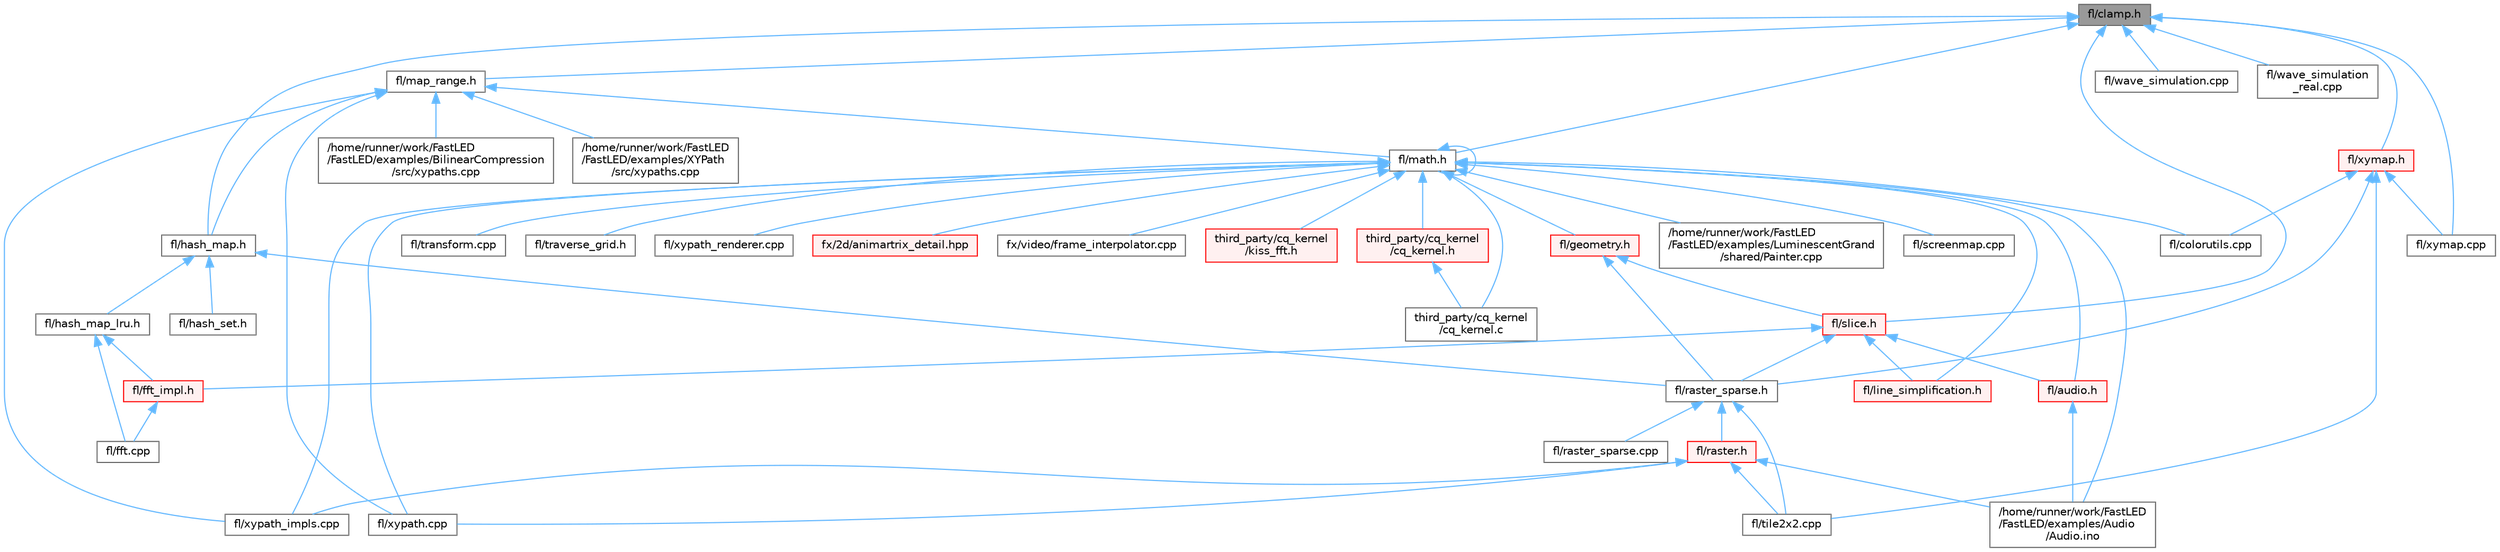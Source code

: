 digraph "fl/clamp.h"
{
 // INTERACTIVE_SVG=YES
 // LATEX_PDF_SIZE
  bgcolor="transparent";
  edge [fontname=Helvetica,fontsize=10,labelfontname=Helvetica,labelfontsize=10];
  node [fontname=Helvetica,fontsize=10,shape=box,height=0.2,width=0.4];
  Node1 [id="Node000001",label="fl/clamp.h",height=0.2,width=0.4,color="gray40", fillcolor="grey60", style="filled", fontcolor="black",tooltip=" "];
  Node1 -> Node2 [id="edge1_Node000001_Node000002",dir="back",color="steelblue1",style="solid",tooltip=" "];
  Node2 [id="Node000002",label="fl/hash_map.h",height=0.2,width=0.4,color="grey40", fillcolor="white", style="filled",URL="$d6/d13/hash__map_8h.html",tooltip=" "];
  Node2 -> Node3 [id="edge2_Node000002_Node000003",dir="back",color="steelblue1",style="solid",tooltip=" "];
  Node3 [id="Node000003",label="fl/hash_map_lru.h",height=0.2,width=0.4,color="grey40", fillcolor="white", style="filled",URL="$dd/d0c/hash__map__lru_8h.html",tooltip=" "];
  Node3 -> Node4 [id="edge3_Node000003_Node000004",dir="back",color="steelblue1",style="solid",tooltip=" "];
  Node4 [id="Node000004",label="fl/fft.cpp",height=0.2,width=0.4,color="grey40", fillcolor="white", style="filled",URL="$db/d03/fft_8cpp.html",tooltip=" "];
  Node3 -> Node5 [id="edge4_Node000003_Node000005",dir="back",color="steelblue1",style="solid",tooltip=" "];
  Node5 [id="Node000005",label="fl/fft_impl.h",height=0.2,width=0.4,color="red", fillcolor="#FFF0F0", style="filled",URL="$df/d73/fft__impl_8h.html",tooltip=" "];
  Node5 -> Node4 [id="edge5_Node000005_Node000004",dir="back",color="steelblue1",style="solid",tooltip=" "];
  Node2 -> Node7 [id="edge6_Node000002_Node000007",dir="back",color="steelblue1",style="solid",tooltip=" "];
  Node7 [id="Node000007",label="fl/hash_set.h",height=0.2,width=0.4,color="grey40", fillcolor="white", style="filled",URL="$dc/de3/hash__set_8h.html",tooltip=" "];
  Node2 -> Node8 [id="edge7_Node000002_Node000008",dir="back",color="steelblue1",style="solid",tooltip=" "];
  Node8 [id="Node000008",label="fl/raster_sparse.h",height=0.2,width=0.4,color="grey40", fillcolor="white", style="filled",URL="$d4/df9/raster__sparse_8h.html",tooltip=" "];
  Node8 -> Node9 [id="edge8_Node000008_Node000009",dir="back",color="steelblue1",style="solid",tooltip=" "];
  Node9 [id="Node000009",label="fl/raster.h",height=0.2,width=0.4,color="red", fillcolor="#FFF0F0", style="filled",URL="$d1/d1e/raster_8h.html",tooltip=" "];
  Node9 -> Node10 [id="edge9_Node000009_Node000010",dir="back",color="steelblue1",style="solid",tooltip=" "];
  Node10 [id="Node000010",label="/home/runner/work/FastLED\l/FastLED/examples/Audio\l/Audio.ino",height=0.2,width=0.4,color="grey40", fillcolor="white", style="filled",URL="$dc/d5d/_audio_8ino.html",tooltip=" "];
  Node9 -> Node20 [id="edge10_Node000009_Node000020",dir="back",color="steelblue1",style="solid",tooltip=" "];
  Node20 [id="Node000020",label="fl/tile2x2.cpp",height=0.2,width=0.4,color="grey40", fillcolor="white", style="filled",URL="$db/d15/tile2x2_8cpp.html",tooltip=" "];
  Node9 -> Node21 [id="edge11_Node000009_Node000021",dir="back",color="steelblue1",style="solid",tooltip=" "];
  Node21 [id="Node000021",label="fl/xypath.cpp",height=0.2,width=0.4,color="grey40", fillcolor="white", style="filled",URL="$d4/d78/xypath_8cpp.html",tooltip=" "];
  Node9 -> Node22 [id="edge12_Node000009_Node000022",dir="back",color="steelblue1",style="solid",tooltip=" "];
  Node22 [id="Node000022",label="fl/xypath_impls.cpp",height=0.2,width=0.4,color="grey40", fillcolor="white", style="filled",URL="$d4/db1/xypath__impls_8cpp.html",tooltip=" "];
  Node8 -> Node23 [id="edge13_Node000008_Node000023",dir="back",color="steelblue1",style="solid",tooltip=" "];
  Node23 [id="Node000023",label="fl/raster_sparse.cpp",height=0.2,width=0.4,color="grey40", fillcolor="white", style="filled",URL="$d7/d58/raster__sparse_8cpp.html",tooltip=" "];
  Node8 -> Node20 [id="edge14_Node000008_Node000020",dir="back",color="steelblue1",style="solid",tooltip=" "];
  Node1 -> Node24 [id="edge15_Node000001_Node000024",dir="back",color="steelblue1",style="solid",tooltip=" "];
  Node24 [id="Node000024",label="fl/map_range.h",height=0.2,width=0.4,color="grey40", fillcolor="white", style="filled",URL="$d1/d47/map__range_8h.html",tooltip=" "];
  Node24 -> Node25 [id="edge16_Node000024_Node000025",dir="back",color="steelblue1",style="solid",tooltip=" "];
  Node25 [id="Node000025",label="/home/runner/work/FastLED\l/FastLED/examples/BilinearCompression\l/src/xypaths.cpp",height=0.2,width=0.4,color="grey40", fillcolor="white", style="filled",URL="$d4/dda/_bilinear_compression_2src_2xypaths_8cpp.html",tooltip=" "];
  Node24 -> Node26 [id="edge17_Node000024_Node000026",dir="back",color="steelblue1",style="solid",tooltip=" "];
  Node26 [id="Node000026",label="/home/runner/work/FastLED\l/FastLED/examples/XYPath\l/src/xypaths.cpp",height=0.2,width=0.4,color="grey40", fillcolor="white", style="filled",URL="$d8/d55/_x_y_path_2src_2xypaths_8cpp.html",tooltip=" "];
  Node24 -> Node2 [id="edge18_Node000024_Node000002",dir="back",color="steelblue1",style="solid",tooltip=" "];
  Node24 -> Node27 [id="edge19_Node000024_Node000027",dir="back",color="steelblue1",style="solid",tooltip=" "];
  Node27 [id="Node000027",label="fl/math.h",height=0.2,width=0.4,color="grey40", fillcolor="white", style="filled",URL="$df/db1/math_8h.html",tooltip=" "];
  Node27 -> Node10 [id="edge20_Node000027_Node000010",dir="back",color="steelblue1",style="solid",tooltip=" "];
  Node27 -> Node28 [id="edge21_Node000027_Node000028",dir="back",color="steelblue1",style="solid",tooltip=" "];
  Node28 [id="Node000028",label="/home/runner/work/FastLED\l/FastLED/examples/LuminescentGrand\l/shared/Painter.cpp",height=0.2,width=0.4,color="grey40", fillcolor="white", style="filled",URL="$db/d33/_painter_8cpp.html",tooltip=" "];
  Node27 -> Node29 [id="edge22_Node000027_Node000029",dir="back",color="steelblue1",style="solid",tooltip=" "];
  Node29 [id="Node000029",label="fl/audio.h",height=0.2,width=0.4,color="red", fillcolor="#FFF0F0", style="filled",URL="$da/d09/audio_8h.html",tooltip=" "];
  Node29 -> Node10 [id="edge23_Node000029_Node000010",dir="back",color="steelblue1",style="solid",tooltip=" "];
  Node27 -> Node56 [id="edge24_Node000027_Node000056",dir="back",color="steelblue1",style="solid",tooltip=" "];
  Node56 [id="Node000056",label="fl/colorutils.cpp",height=0.2,width=0.4,color="grey40", fillcolor="white", style="filled",URL="$da/d2d/colorutils_8cpp.html",tooltip="Misc utility functions for palettes, blending, and more."];
  Node27 -> Node57 [id="edge25_Node000027_Node000057",dir="back",color="steelblue1",style="solid",tooltip=" "];
  Node57 [id="Node000057",label="fl/geometry.h",height=0.2,width=0.4,color="red", fillcolor="#FFF0F0", style="filled",URL="$d4/d67/geometry_8h.html",tooltip=" "];
  Node57 -> Node8 [id="edge26_Node000057_Node000008",dir="back",color="steelblue1",style="solid",tooltip=" "];
  Node57 -> Node224 [id="edge27_Node000057_Node000224",dir="back",color="steelblue1",style="solid",tooltip=" "];
  Node224 [id="Node000224",label="fl/slice.h",height=0.2,width=0.4,color="red", fillcolor="#FFF0F0", style="filled",URL="$d0/d48/slice_8h.html",tooltip=" "];
  Node224 -> Node29 [id="edge28_Node000224_Node000029",dir="back",color="steelblue1",style="solid",tooltip=" "];
  Node224 -> Node5 [id="edge29_Node000224_Node000005",dir="back",color="steelblue1",style="solid",tooltip=" "];
  Node224 -> Node221 [id="edge30_Node000224_Node000221",dir="back",color="steelblue1",style="solid",tooltip=" "];
  Node221 [id="Node000221",label="fl/line_simplification.h",height=0.2,width=0.4,color="red", fillcolor="#FFF0F0", style="filled",URL="$d8/da7/line__simplification_8h.html",tooltip=" "];
  Node224 -> Node8 [id="edge31_Node000224_Node000008",dir="back",color="steelblue1",style="solid",tooltip=" "];
  Node27 -> Node221 [id="edge32_Node000027_Node000221",dir="back",color="steelblue1",style="solid",tooltip=" "];
  Node27 -> Node27 [id="edge33_Node000027_Node000027",dir="back",color="steelblue1",style="solid",tooltip=" "];
  Node27 -> Node171 [id="edge34_Node000027_Node000171",dir="back",color="steelblue1",style="solid",tooltip=" "];
  Node171 [id="Node000171",label="fl/screenmap.cpp",height=0.2,width=0.4,color="grey40", fillcolor="white", style="filled",URL="$d9/d6f/screenmap_8cpp.html",tooltip=" "];
  Node27 -> Node173 [id="edge35_Node000027_Node000173",dir="back",color="steelblue1",style="solid",tooltip=" "];
  Node173 [id="Node000173",label="fl/transform.cpp",height=0.2,width=0.4,color="grey40", fillcolor="white", style="filled",URL="$d8/d8c/transform_8cpp.html",tooltip=" "];
  Node27 -> Node223 [id="edge36_Node000027_Node000223",dir="back",color="steelblue1",style="solid",tooltip=" "];
  Node223 [id="Node000223",label="fl/traverse_grid.h",height=0.2,width=0.4,color="grey40", fillcolor="white", style="filled",URL="$d9/d42/traverse__grid_8h.html",tooltip=" "];
  Node27 -> Node21 [id="edge37_Node000027_Node000021",dir="back",color="steelblue1",style="solid",tooltip=" "];
  Node27 -> Node22 [id="edge38_Node000027_Node000022",dir="back",color="steelblue1",style="solid",tooltip=" "];
  Node27 -> Node178 [id="edge39_Node000027_Node000178",dir="back",color="steelblue1",style="solid",tooltip=" "];
  Node178 [id="Node000178",label="fl/xypath_renderer.cpp",height=0.2,width=0.4,color="grey40", fillcolor="white", style="filled",URL="$d2/d31/xypath__renderer_8cpp.html",tooltip=" "];
  Node27 -> Node247 [id="edge40_Node000027_Node000247",dir="back",color="steelblue1",style="solid",tooltip=" "];
  Node247 [id="Node000247",label="fx/2d/animartrix_detail.hpp",height=0.2,width=0.4,color="red", fillcolor="#FFF0F0", style="filled",URL="$d3/d3b/animartrix__detail_8hpp.html",tooltip=" "];
  Node27 -> Node211 [id="edge41_Node000027_Node000211",dir="back",color="steelblue1",style="solid",tooltip=" "];
  Node211 [id="Node000211",label="fx/video/frame_interpolator.cpp",height=0.2,width=0.4,color="grey40", fillcolor="white", style="filled",URL="$d5/da4/frame__interpolator_8cpp.html",tooltip=" "];
  Node27 -> Node252 [id="edge42_Node000027_Node000252",dir="back",color="steelblue1",style="solid",tooltip=" "];
  Node252 [id="Node000252",label="third_party/cq_kernel\l/cq_kernel.c",height=0.2,width=0.4,color="grey40", fillcolor="white", style="filled",URL="$d9/dc9/cq__kernel_8c.html",tooltip=" "];
  Node27 -> Node251 [id="edge43_Node000027_Node000251",dir="back",color="steelblue1",style="solid",tooltip=" "];
  Node251 [id="Node000251",label="third_party/cq_kernel\l/cq_kernel.h",height=0.2,width=0.4,color="red", fillcolor="#FFF0F0", style="filled",URL="$d1/dda/cq__kernel_8h.html",tooltip=" "];
  Node251 -> Node252 [id="edge44_Node000251_Node000252",dir="back",color="steelblue1",style="solid",tooltip=" "];
  Node27 -> Node249 [id="edge45_Node000027_Node000249",dir="back",color="steelblue1",style="solid",tooltip=" "];
  Node249 [id="Node000249",label="third_party/cq_kernel\l/kiss_fft.h",height=0.2,width=0.4,color="red", fillcolor="#FFF0F0", style="filled",URL="$d0/dc9/kiss__fft_8h.html",tooltip=" "];
  Node24 -> Node21 [id="edge46_Node000024_Node000021",dir="back",color="steelblue1",style="solid",tooltip=" "];
  Node24 -> Node22 [id="edge47_Node000024_Node000022",dir="back",color="steelblue1",style="solid",tooltip=" "];
  Node1 -> Node27 [id="edge48_Node000001_Node000027",dir="back",color="steelblue1",style="solid",tooltip=" "];
  Node1 -> Node224 [id="edge49_Node000001_Node000224",dir="back",color="steelblue1",style="solid",tooltip=" "];
  Node1 -> Node200 [id="edge50_Node000001_Node000200",dir="back",color="steelblue1",style="solid",tooltip=" "];
  Node200 [id="Node000200",label="fl/wave_simulation.cpp",height=0.2,width=0.4,color="grey40", fillcolor="white", style="filled",URL="$de/d8c/wave__simulation_8cpp.html",tooltip=" "];
  Node1 -> Node202 [id="edge51_Node000001_Node000202",dir="back",color="steelblue1",style="solid",tooltip=" "];
  Node202 [id="Node000202",label="fl/wave_simulation\l_real.cpp",height=0.2,width=0.4,color="grey40", fillcolor="white", style="filled",URL="$d8/da2/wave__simulation__real_8cpp.html",tooltip=" "];
  Node1 -> Node172 [id="edge52_Node000001_Node000172",dir="back",color="steelblue1",style="solid",tooltip=" "];
  Node172 [id="Node000172",label="fl/xymap.cpp",height=0.2,width=0.4,color="grey40", fillcolor="white", style="filled",URL="$d7/d09/xymap_8cpp.html",tooltip=" "];
  Node1 -> Node183 [id="edge53_Node000001_Node000183",dir="back",color="steelblue1",style="solid",tooltip=" "];
  Node183 [id="Node000183",label="fl/xymap.h",height=0.2,width=0.4,color="red", fillcolor="#FFF0F0", style="filled",URL="$da/d61/xymap_8h.html",tooltip=" "];
  Node183 -> Node56 [id="edge54_Node000183_Node000056",dir="back",color="steelblue1",style="solid",tooltip=" "];
  Node183 -> Node8 [id="edge55_Node000183_Node000008",dir="back",color="steelblue1",style="solid",tooltip=" "];
  Node183 -> Node20 [id="edge56_Node000183_Node000020",dir="back",color="steelblue1",style="solid",tooltip=" "];
  Node183 -> Node172 [id="edge57_Node000183_Node000172",dir="back",color="steelblue1",style="solid",tooltip=" "];
}
